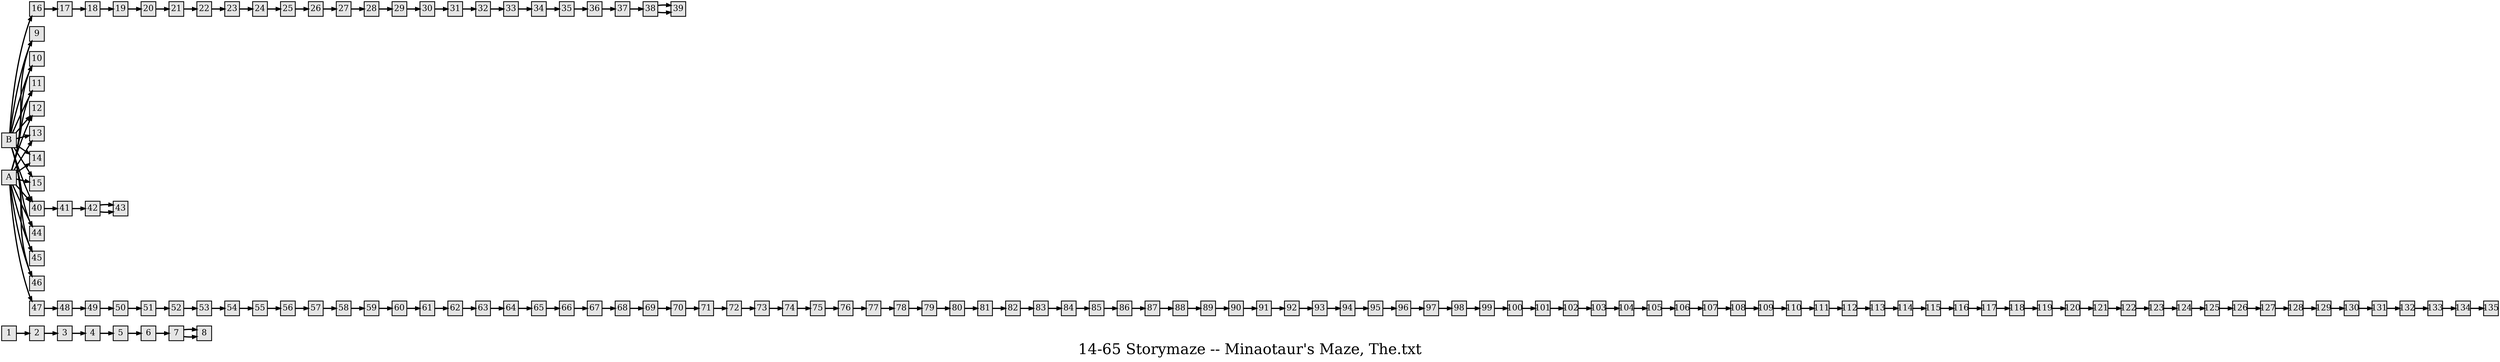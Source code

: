digraph g{
  graph [ label="14-65 Storymaze -- Minaotaur's Maze, The.txt" rankdir=LR, ordering=out, fontsize=36, nodesep="0.35", ranksep="0.45"];
  node  [shape=rect, penwidth=2, fontsize=20, style=filled, fillcolor=grey90, margin="0,0", labelfloat=true, regular=true, fixedsize=true];
  edge  [labelfloat=true, penwidth=3, fontsize=12];
  1 -> 2;
  2 -> 3;
  3 -> 4;
  4 -> 5;
  5 -> 6;
  6 -> 7;
  7 -> 8A;
  7 -> 8B;
  8A -> 9A;
  8B -> 9B;
  9A -> 10A;
  9B -> 10B;
  10A -> 11A;
  10B -> 11B;
  11A -> 12A;
  11B -> 12B;
  12A -> 13A;
  12B -> 13B;
  13A -> 14A;
  13B -> 14B;
  14A -> 15A;
  14B -> 15B;
  15B -> 16;
  16 -> 17;
  17 -> 18;
  18 -> 19;
  19 -> 20;
  20 -> 21;
  21 -> 22;
  22 -> 23;
  23 -> 24;
  24 -> 25;
  25 -> 26;
  26 -> 27;
  27 -> 28;
  28 -> 29;
  29 -> 30;
  30 -> 31;
  31 -> 32;
  32 -> 33;
  33 -> 34;
  34 -> 35;
  35 -> 36;
  36 -> 37;
  37 -> 38;
  38 -> 39A;
  38 -> 39B;
  39A -> 40;
  39B -> 40;
  40 -> 41;
  41 -> 42;
  42 -> 43A;
  42 -> 43B;
  43A -> 44A;
  43B -> 44B;
  44A -> 45A;
  44B -> 45B;
  45A -> 46A;
  45B -> 46B;
  46A -> 47;
  47 -> 48;
  48 -> 49;
  49 -> 50;
  50 -> 51;
  51 -> 52;
  52 -> 53;
  53 -> 54;
  54 -> 55;
  55 -> 56;
  56 -> 57;
  57 -> 58;
  58 -> 59;
  59 -> 60;
  60 -> 61;
  61 -> 62;
  62 -> 63;
  63 -> 64;
  64 -> 65;
  65 -> 66;
  66 -> 67;
  67 -> 68;
  68 -> 69;
  69 -> 70;
  70 -> 71;
  71 -> 72;
  72 -> 73;
  73 -> 74;
  74 -> 75;
  75 -> 76;
  76 -> 77;
  77 -> 78;
  78 -> 79;
  79 -> 80;
  80 -> 81;
  81 -> 82;
  82 -> 83;
  83 -> 84;
  84 -> 85;
  85 -> 86;
  86 -> 87;
  87 -> 88;
  88 -> 89;
  89 -> 90;
  90 -> 91;
  91 -> 92;
  92 -> 93;
  93 -> 94;
  94 -> 95;
  95 -> 96;
  96 -> 97;
  97 -> 98;
  98 -> 99;
  99 -> 100;
  100 -> 101;
  101 -> 102;
  102 -> 103;
  103 -> 104;
  104 -> 105;
  105 -> 106;
  106 -> 107;
  107 -> 108;
  108 -> 109;
  109 -> 110;
  110 -> 111;
  111 -> 112;
  112 -> 113;
  113 -> 114;
  114 -> 115;
  115 -> 116;
  116 -> 117;
  117 -> 118;
  118 -> 119;
  119 -> 120;
  120 -> 121;
  121 -> 122;
  122 -> 123;
  123 -> 124;
  124 -> 125;
  125 -> 126;
  126 -> 127;
  127 -> 128;
  128 -> 129;
  129 -> 130;
  130 -> 131;
  131 -> 132;
  132 -> 133;
  133 -> 134;
  134 -> 135;
}

